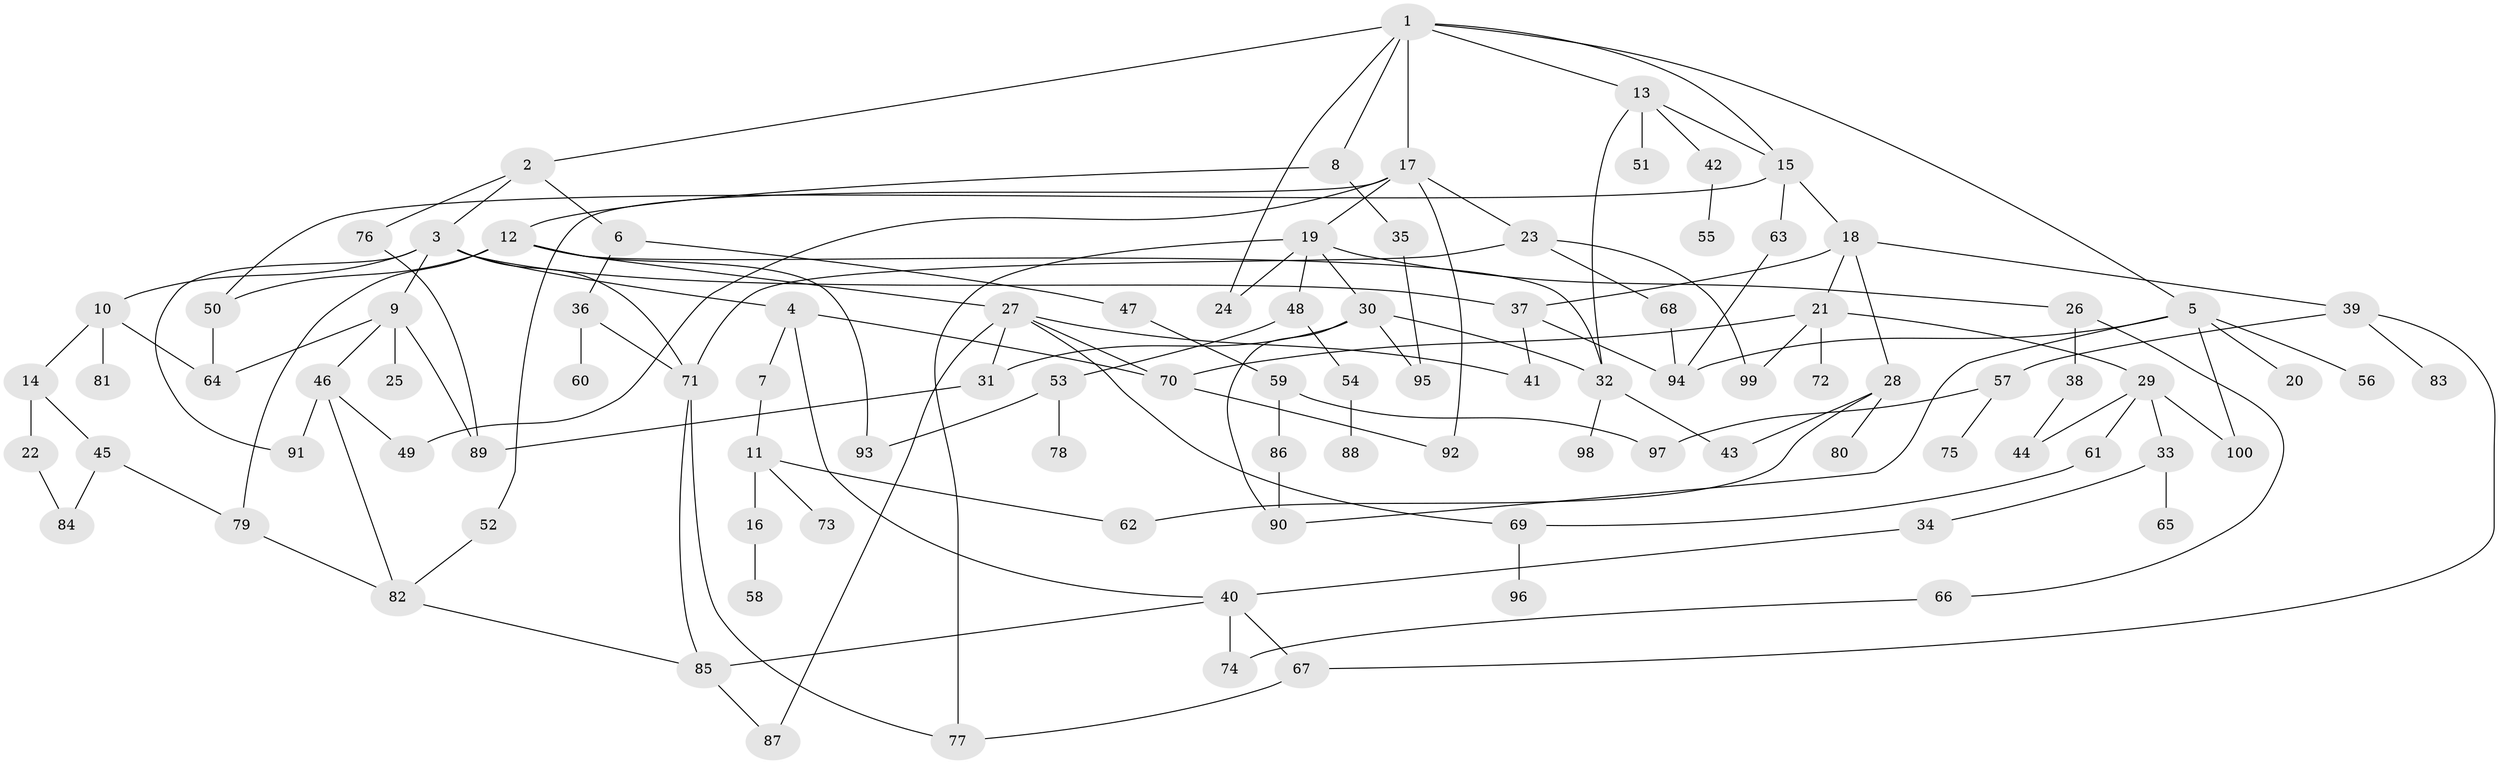// coarse degree distribution, {9: 0.031746031746031744, 4: 0.12698412698412698, 5: 0.09523809523809523, 3: 0.12698412698412698, 6: 0.047619047619047616, 2: 0.3333333333333333, 1: 0.15873015873015872, 8: 0.047619047619047616, 7: 0.031746031746031744}
// Generated by graph-tools (version 1.1) at 2025/41/03/06/25 10:41:28]
// undirected, 100 vertices, 144 edges
graph export_dot {
graph [start="1"]
  node [color=gray90,style=filled];
  1;
  2;
  3;
  4;
  5;
  6;
  7;
  8;
  9;
  10;
  11;
  12;
  13;
  14;
  15;
  16;
  17;
  18;
  19;
  20;
  21;
  22;
  23;
  24;
  25;
  26;
  27;
  28;
  29;
  30;
  31;
  32;
  33;
  34;
  35;
  36;
  37;
  38;
  39;
  40;
  41;
  42;
  43;
  44;
  45;
  46;
  47;
  48;
  49;
  50;
  51;
  52;
  53;
  54;
  55;
  56;
  57;
  58;
  59;
  60;
  61;
  62;
  63;
  64;
  65;
  66;
  67;
  68;
  69;
  70;
  71;
  72;
  73;
  74;
  75;
  76;
  77;
  78;
  79;
  80;
  81;
  82;
  83;
  84;
  85;
  86;
  87;
  88;
  89;
  90;
  91;
  92;
  93;
  94;
  95;
  96;
  97;
  98;
  99;
  100;
  1 -- 2;
  1 -- 5;
  1 -- 8;
  1 -- 13;
  1 -- 15;
  1 -- 17;
  1 -- 24;
  2 -- 3;
  2 -- 6;
  2 -- 76;
  3 -- 4;
  3 -- 9;
  3 -- 10;
  3 -- 91;
  3 -- 71;
  3 -- 37;
  4 -- 7;
  4 -- 40;
  4 -- 70;
  5 -- 20;
  5 -- 56;
  5 -- 100;
  5 -- 94;
  5 -- 90;
  6 -- 36;
  6 -- 47;
  7 -- 11;
  8 -- 12;
  8 -- 35;
  9 -- 25;
  9 -- 46;
  9 -- 89;
  9 -- 64;
  10 -- 14;
  10 -- 64;
  10 -- 81;
  11 -- 16;
  11 -- 62;
  11 -- 73;
  12 -- 27;
  12 -- 32;
  12 -- 50;
  12 -- 79;
  12 -- 93;
  13 -- 42;
  13 -- 51;
  13 -- 32;
  13 -- 15;
  14 -- 22;
  14 -- 45;
  15 -- 18;
  15 -- 63;
  15 -- 50;
  16 -- 58;
  17 -- 19;
  17 -- 23;
  17 -- 49;
  17 -- 52;
  17 -- 92;
  18 -- 21;
  18 -- 28;
  18 -- 37;
  18 -- 39;
  19 -- 26;
  19 -- 30;
  19 -- 48;
  19 -- 77;
  19 -- 24;
  21 -- 29;
  21 -- 70;
  21 -- 72;
  21 -- 99;
  22 -- 84;
  23 -- 68;
  23 -- 71;
  23 -- 99;
  26 -- 38;
  26 -- 66;
  27 -- 69;
  27 -- 70;
  27 -- 31;
  27 -- 41;
  27 -- 87;
  28 -- 80;
  28 -- 62;
  28 -- 43;
  29 -- 33;
  29 -- 44;
  29 -- 61;
  29 -- 100;
  30 -- 31;
  30 -- 90;
  30 -- 95;
  30 -- 32;
  31 -- 89;
  32 -- 43;
  32 -- 98;
  33 -- 34;
  33 -- 65;
  34 -- 40;
  35 -- 95;
  36 -- 60;
  36 -- 71;
  37 -- 41;
  37 -- 94;
  38 -- 44;
  39 -- 57;
  39 -- 83;
  39 -- 67;
  40 -- 67;
  40 -- 74;
  40 -- 85;
  42 -- 55;
  45 -- 79;
  45 -- 84;
  46 -- 82;
  46 -- 49;
  46 -- 91;
  47 -- 59;
  48 -- 53;
  48 -- 54;
  50 -- 64;
  52 -- 82;
  53 -- 78;
  53 -- 93;
  54 -- 88;
  57 -- 75;
  57 -- 97;
  59 -- 86;
  59 -- 97;
  61 -- 69;
  63 -- 94;
  66 -- 74;
  67 -- 77;
  68 -- 94;
  69 -- 96;
  70 -- 92;
  71 -- 85;
  71 -- 77;
  76 -- 89;
  79 -- 82;
  82 -- 85;
  85 -- 87;
  86 -- 90;
}
